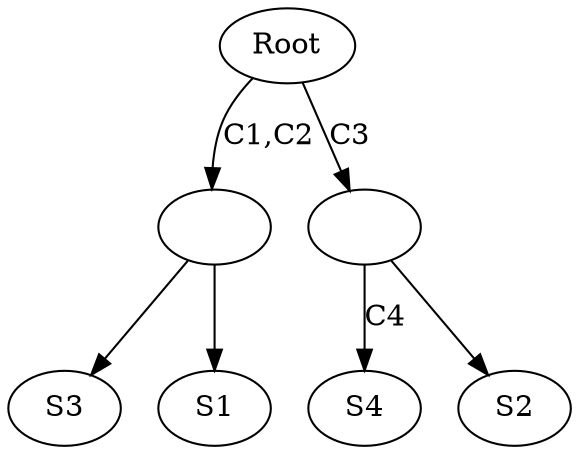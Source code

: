 digraph {
    0 [ label ="Root"]
    1 [ label ="S3"]
    2 [ label =""]
    3 [ label =""]
    4 [ label ="S4"]
    5 [ label ="S2"]
    6 [ label ="S1"]
    2 -> 1 [ label =""]
    0 -> 2 [ label ="C1,C2"]
    0 -> 3 [ label ="C3"]
    3 -> 4 [ label ="C4"]
    3 -> 5 [ label =""]
    2 -> 6 [ label =""]
}